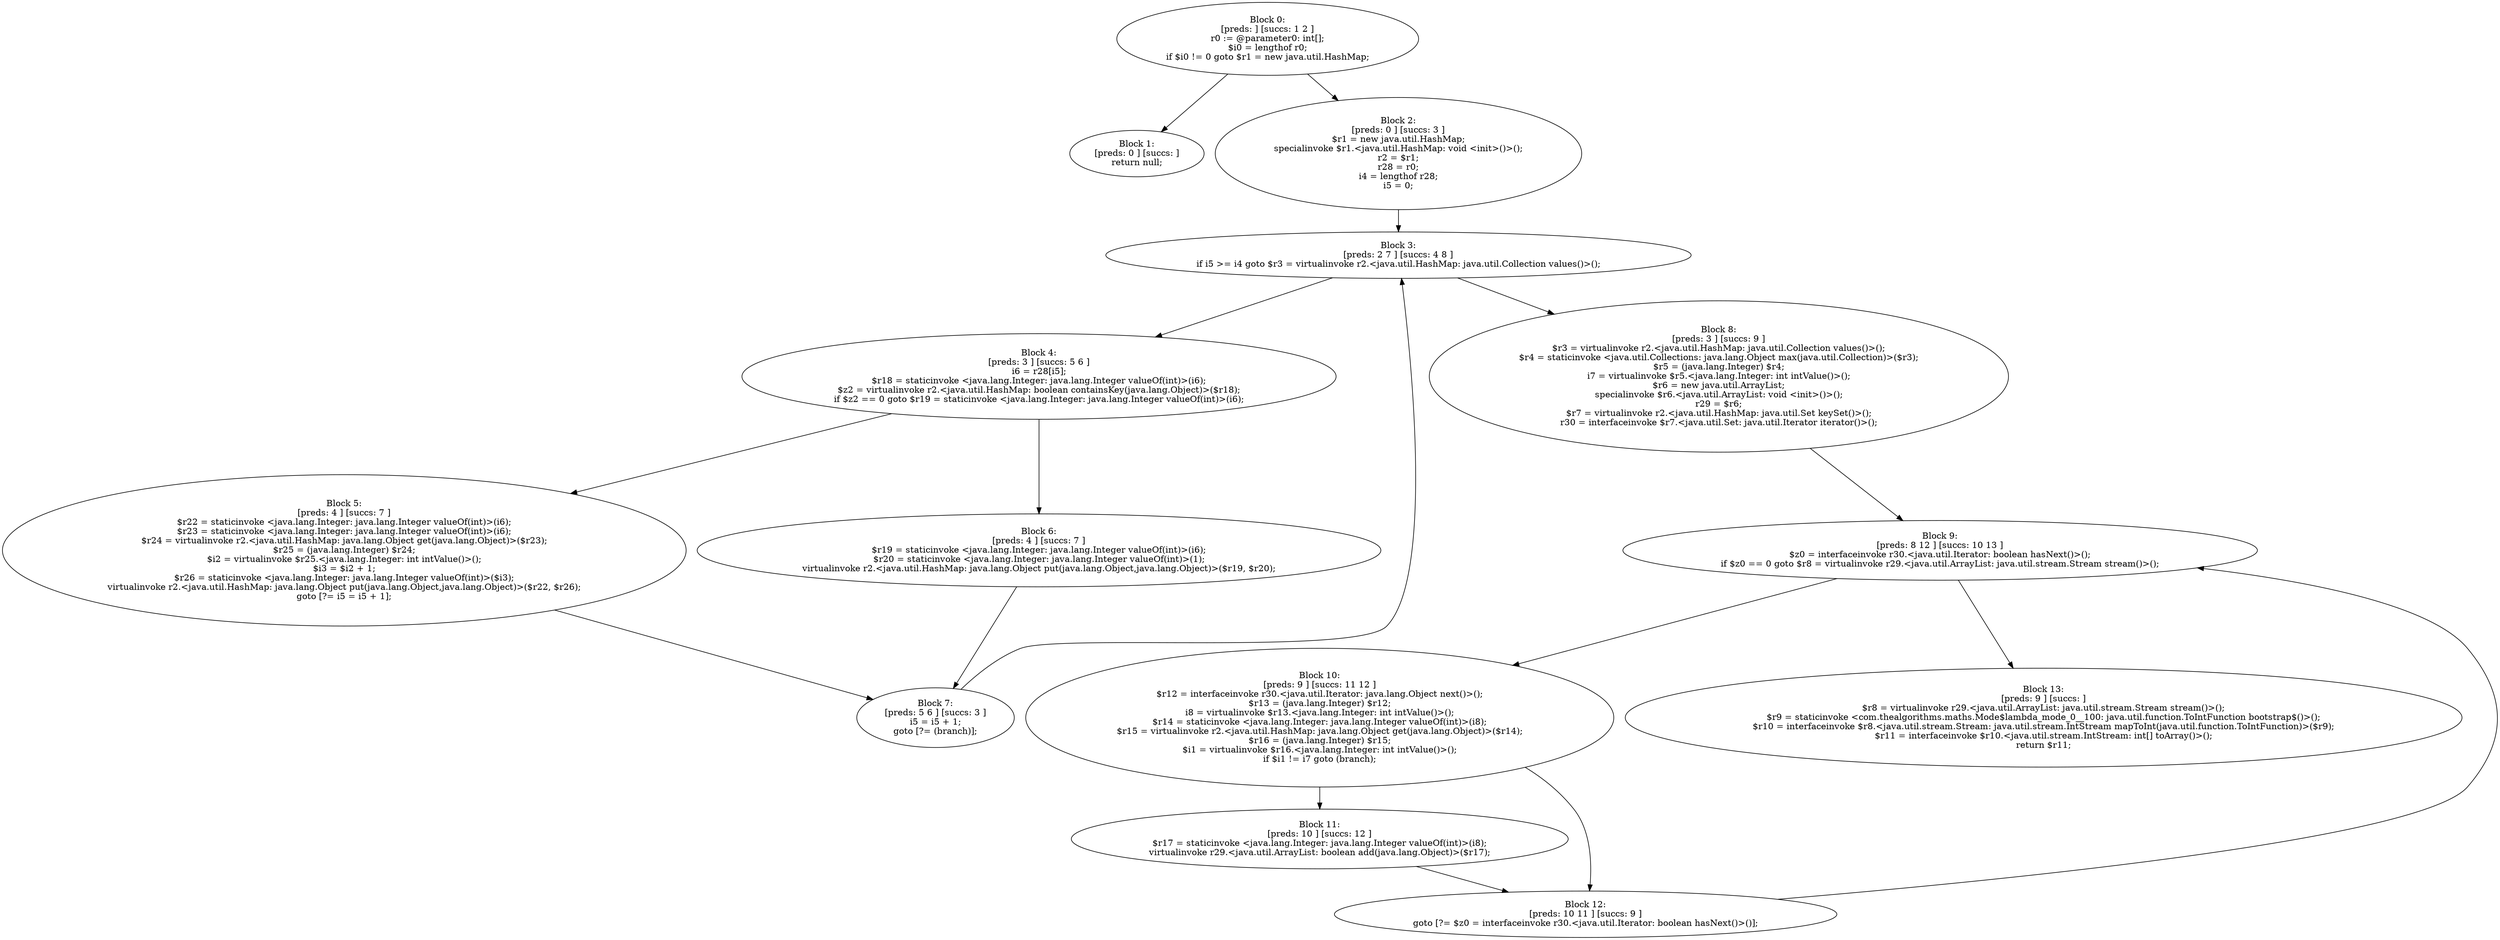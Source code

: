 digraph "unitGraph" {
    "Block 0:
[preds: ] [succs: 1 2 ]
r0 := @parameter0: int[];
$i0 = lengthof r0;
if $i0 != 0 goto $r1 = new java.util.HashMap;
"
    "Block 1:
[preds: 0 ] [succs: ]
return null;
"
    "Block 2:
[preds: 0 ] [succs: 3 ]
$r1 = new java.util.HashMap;
specialinvoke $r1.<java.util.HashMap: void <init>()>();
r2 = $r1;
r28 = r0;
i4 = lengthof r28;
i5 = 0;
"
    "Block 3:
[preds: 2 7 ] [succs: 4 8 ]
if i5 >= i4 goto $r3 = virtualinvoke r2.<java.util.HashMap: java.util.Collection values()>();
"
    "Block 4:
[preds: 3 ] [succs: 5 6 ]
i6 = r28[i5];
$r18 = staticinvoke <java.lang.Integer: java.lang.Integer valueOf(int)>(i6);
$z2 = virtualinvoke r2.<java.util.HashMap: boolean containsKey(java.lang.Object)>($r18);
if $z2 == 0 goto $r19 = staticinvoke <java.lang.Integer: java.lang.Integer valueOf(int)>(i6);
"
    "Block 5:
[preds: 4 ] [succs: 7 ]
$r22 = staticinvoke <java.lang.Integer: java.lang.Integer valueOf(int)>(i6);
$r23 = staticinvoke <java.lang.Integer: java.lang.Integer valueOf(int)>(i6);
$r24 = virtualinvoke r2.<java.util.HashMap: java.lang.Object get(java.lang.Object)>($r23);
$r25 = (java.lang.Integer) $r24;
$i2 = virtualinvoke $r25.<java.lang.Integer: int intValue()>();
$i3 = $i2 + 1;
$r26 = staticinvoke <java.lang.Integer: java.lang.Integer valueOf(int)>($i3);
virtualinvoke r2.<java.util.HashMap: java.lang.Object put(java.lang.Object,java.lang.Object)>($r22, $r26);
goto [?= i5 = i5 + 1];
"
    "Block 6:
[preds: 4 ] [succs: 7 ]
$r19 = staticinvoke <java.lang.Integer: java.lang.Integer valueOf(int)>(i6);
$r20 = staticinvoke <java.lang.Integer: java.lang.Integer valueOf(int)>(1);
virtualinvoke r2.<java.util.HashMap: java.lang.Object put(java.lang.Object,java.lang.Object)>($r19, $r20);
"
    "Block 7:
[preds: 5 6 ] [succs: 3 ]
i5 = i5 + 1;
goto [?= (branch)];
"
    "Block 8:
[preds: 3 ] [succs: 9 ]
$r3 = virtualinvoke r2.<java.util.HashMap: java.util.Collection values()>();
$r4 = staticinvoke <java.util.Collections: java.lang.Object max(java.util.Collection)>($r3);
$r5 = (java.lang.Integer) $r4;
i7 = virtualinvoke $r5.<java.lang.Integer: int intValue()>();
$r6 = new java.util.ArrayList;
specialinvoke $r6.<java.util.ArrayList: void <init>()>();
r29 = $r6;
$r7 = virtualinvoke r2.<java.util.HashMap: java.util.Set keySet()>();
r30 = interfaceinvoke $r7.<java.util.Set: java.util.Iterator iterator()>();
"
    "Block 9:
[preds: 8 12 ] [succs: 10 13 ]
$z0 = interfaceinvoke r30.<java.util.Iterator: boolean hasNext()>();
if $z0 == 0 goto $r8 = virtualinvoke r29.<java.util.ArrayList: java.util.stream.Stream stream()>();
"
    "Block 10:
[preds: 9 ] [succs: 11 12 ]
$r12 = interfaceinvoke r30.<java.util.Iterator: java.lang.Object next()>();
$r13 = (java.lang.Integer) $r12;
i8 = virtualinvoke $r13.<java.lang.Integer: int intValue()>();
$r14 = staticinvoke <java.lang.Integer: java.lang.Integer valueOf(int)>(i8);
$r15 = virtualinvoke r2.<java.util.HashMap: java.lang.Object get(java.lang.Object)>($r14);
$r16 = (java.lang.Integer) $r15;
$i1 = virtualinvoke $r16.<java.lang.Integer: int intValue()>();
if $i1 != i7 goto (branch);
"
    "Block 11:
[preds: 10 ] [succs: 12 ]
$r17 = staticinvoke <java.lang.Integer: java.lang.Integer valueOf(int)>(i8);
virtualinvoke r29.<java.util.ArrayList: boolean add(java.lang.Object)>($r17);
"
    "Block 12:
[preds: 10 11 ] [succs: 9 ]
goto [?= $z0 = interfaceinvoke r30.<java.util.Iterator: boolean hasNext()>()];
"
    "Block 13:
[preds: 9 ] [succs: ]
$r8 = virtualinvoke r29.<java.util.ArrayList: java.util.stream.Stream stream()>();
$r9 = staticinvoke <com.thealgorithms.maths.Mode$lambda_mode_0__100: java.util.function.ToIntFunction bootstrap$()>();
$r10 = interfaceinvoke $r8.<java.util.stream.Stream: java.util.stream.IntStream mapToInt(java.util.function.ToIntFunction)>($r9);
$r11 = interfaceinvoke $r10.<java.util.stream.IntStream: int[] toArray()>();
return $r11;
"
    "Block 0:
[preds: ] [succs: 1 2 ]
r0 := @parameter0: int[];
$i0 = lengthof r0;
if $i0 != 0 goto $r1 = new java.util.HashMap;
"->"Block 1:
[preds: 0 ] [succs: ]
return null;
";
    "Block 0:
[preds: ] [succs: 1 2 ]
r0 := @parameter0: int[];
$i0 = lengthof r0;
if $i0 != 0 goto $r1 = new java.util.HashMap;
"->"Block 2:
[preds: 0 ] [succs: 3 ]
$r1 = new java.util.HashMap;
specialinvoke $r1.<java.util.HashMap: void <init>()>();
r2 = $r1;
r28 = r0;
i4 = lengthof r28;
i5 = 0;
";
    "Block 2:
[preds: 0 ] [succs: 3 ]
$r1 = new java.util.HashMap;
specialinvoke $r1.<java.util.HashMap: void <init>()>();
r2 = $r1;
r28 = r0;
i4 = lengthof r28;
i5 = 0;
"->"Block 3:
[preds: 2 7 ] [succs: 4 8 ]
if i5 >= i4 goto $r3 = virtualinvoke r2.<java.util.HashMap: java.util.Collection values()>();
";
    "Block 3:
[preds: 2 7 ] [succs: 4 8 ]
if i5 >= i4 goto $r3 = virtualinvoke r2.<java.util.HashMap: java.util.Collection values()>();
"->"Block 4:
[preds: 3 ] [succs: 5 6 ]
i6 = r28[i5];
$r18 = staticinvoke <java.lang.Integer: java.lang.Integer valueOf(int)>(i6);
$z2 = virtualinvoke r2.<java.util.HashMap: boolean containsKey(java.lang.Object)>($r18);
if $z2 == 0 goto $r19 = staticinvoke <java.lang.Integer: java.lang.Integer valueOf(int)>(i6);
";
    "Block 3:
[preds: 2 7 ] [succs: 4 8 ]
if i5 >= i4 goto $r3 = virtualinvoke r2.<java.util.HashMap: java.util.Collection values()>();
"->"Block 8:
[preds: 3 ] [succs: 9 ]
$r3 = virtualinvoke r2.<java.util.HashMap: java.util.Collection values()>();
$r4 = staticinvoke <java.util.Collections: java.lang.Object max(java.util.Collection)>($r3);
$r5 = (java.lang.Integer) $r4;
i7 = virtualinvoke $r5.<java.lang.Integer: int intValue()>();
$r6 = new java.util.ArrayList;
specialinvoke $r6.<java.util.ArrayList: void <init>()>();
r29 = $r6;
$r7 = virtualinvoke r2.<java.util.HashMap: java.util.Set keySet()>();
r30 = interfaceinvoke $r7.<java.util.Set: java.util.Iterator iterator()>();
";
    "Block 4:
[preds: 3 ] [succs: 5 6 ]
i6 = r28[i5];
$r18 = staticinvoke <java.lang.Integer: java.lang.Integer valueOf(int)>(i6);
$z2 = virtualinvoke r2.<java.util.HashMap: boolean containsKey(java.lang.Object)>($r18);
if $z2 == 0 goto $r19 = staticinvoke <java.lang.Integer: java.lang.Integer valueOf(int)>(i6);
"->"Block 5:
[preds: 4 ] [succs: 7 ]
$r22 = staticinvoke <java.lang.Integer: java.lang.Integer valueOf(int)>(i6);
$r23 = staticinvoke <java.lang.Integer: java.lang.Integer valueOf(int)>(i6);
$r24 = virtualinvoke r2.<java.util.HashMap: java.lang.Object get(java.lang.Object)>($r23);
$r25 = (java.lang.Integer) $r24;
$i2 = virtualinvoke $r25.<java.lang.Integer: int intValue()>();
$i3 = $i2 + 1;
$r26 = staticinvoke <java.lang.Integer: java.lang.Integer valueOf(int)>($i3);
virtualinvoke r2.<java.util.HashMap: java.lang.Object put(java.lang.Object,java.lang.Object)>($r22, $r26);
goto [?= i5 = i5 + 1];
";
    "Block 4:
[preds: 3 ] [succs: 5 6 ]
i6 = r28[i5];
$r18 = staticinvoke <java.lang.Integer: java.lang.Integer valueOf(int)>(i6);
$z2 = virtualinvoke r2.<java.util.HashMap: boolean containsKey(java.lang.Object)>($r18);
if $z2 == 0 goto $r19 = staticinvoke <java.lang.Integer: java.lang.Integer valueOf(int)>(i6);
"->"Block 6:
[preds: 4 ] [succs: 7 ]
$r19 = staticinvoke <java.lang.Integer: java.lang.Integer valueOf(int)>(i6);
$r20 = staticinvoke <java.lang.Integer: java.lang.Integer valueOf(int)>(1);
virtualinvoke r2.<java.util.HashMap: java.lang.Object put(java.lang.Object,java.lang.Object)>($r19, $r20);
";
    "Block 5:
[preds: 4 ] [succs: 7 ]
$r22 = staticinvoke <java.lang.Integer: java.lang.Integer valueOf(int)>(i6);
$r23 = staticinvoke <java.lang.Integer: java.lang.Integer valueOf(int)>(i6);
$r24 = virtualinvoke r2.<java.util.HashMap: java.lang.Object get(java.lang.Object)>($r23);
$r25 = (java.lang.Integer) $r24;
$i2 = virtualinvoke $r25.<java.lang.Integer: int intValue()>();
$i3 = $i2 + 1;
$r26 = staticinvoke <java.lang.Integer: java.lang.Integer valueOf(int)>($i3);
virtualinvoke r2.<java.util.HashMap: java.lang.Object put(java.lang.Object,java.lang.Object)>($r22, $r26);
goto [?= i5 = i5 + 1];
"->"Block 7:
[preds: 5 6 ] [succs: 3 ]
i5 = i5 + 1;
goto [?= (branch)];
";
    "Block 6:
[preds: 4 ] [succs: 7 ]
$r19 = staticinvoke <java.lang.Integer: java.lang.Integer valueOf(int)>(i6);
$r20 = staticinvoke <java.lang.Integer: java.lang.Integer valueOf(int)>(1);
virtualinvoke r2.<java.util.HashMap: java.lang.Object put(java.lang.Object,java.lang.Object)>($r19, $r20);
"->"Block 7:
[preds: 5 6 ] [succs: 3 ]
i5 = i5 + 1;
goto [?= (branch)];
";
    "Block 7:
[preds: 5 6 ] [succs: 3 ]
i5 = i5 + 1;
goto [?= (branch)];
"->"Block 3:
[preds: 2 7 ] [succs: 4 8 ]
if i5 >= i4 goto $r3 = virtualinvoke r2.<java.util.HashMap: java.util.Collection values()>();
";
    "Block 8:
[preds: 3 ] [succs: 9 ]
$r3 = virtualinvoke r2.<java.util.HashMap: java.util.Collection values()>();
$r4 = staticinvoke <java.util.Collections: java.lang.Object max(java.util.Collection)>($r3);
$r5 = (java.lang.Integer) $r4;
i7 = virtualinvoke $r5.<java.lang.Integer: int intValue()>();
$r6 = new java.util.ArrayList;
specialinvoke $r6.<java.util.ArrayList: void <init>()>();
r29 = $r6;
$r7 = virtualinvoke r2.<java.util.HashMap: java.util.Set keySet()>();
r30 = interfaceinvoke $r7.<java.util.Set: java.util.Iterator iterator()>();
"->"Block 9:
[preds: 8 12 ] [succs: 10 13 ]
$z0 = interfaceinvoke r30.<java.util.Iterator: boolean hasNext()>();
if $z0 == 0 goto $r8 = virtualinvoke r29.<java.util.ArrayList: java.util.stream.Stream stream()>();
";
    "Block 9:
[preds: 8 12 ] [succs: 10 13 ]
$z0 = interfaceinvoke r30.<java.util.Iterator: boolean hasNext()>();
if $z0 == 0 goto $r8 = virtualinvoke r29.<java.util.ArrayList: java.util.stream.Stream stream()>();
"->"Block 10:
[preds: 9 ] [succs: 11 12 ]
$r12 = interfaceinvoke r30.<java.util.Iterator: java.lang.Object next()>();
$r13 = (java.lang.Integer) $r12;
i8 = virtualinvoke $r13.<java.lang.Integer: int intValue()>();
$r14 = staticinvoke <java.lang.Integer: java.lang.Integer valueOf(int)>(i8);
$r15 = virtualinvoke r2.<java.util.HashMap: java.lang.Object get(java.lang.Object)>($r14);
$r16 = (java.lang.Integer) $r15;
$i1 = virtualinvoke $r16.<java.lang.Integer: int intValue()>();
if $i1 != i7 goto (branch);
";
    "Block 9:
[preds: 8 12 ] [succs: 10 13 ]
$z0 = interfaceinvoke r30.<java.util.Iterator: boolean hasNext()>();
if $z0 == 0 goto $r8 = virtualinvoke r29.<java.util.ArrayList: java.util.stream.Stream stream()>();
"->"Block 13:
[preds: 9 ] [succs: ]
$r8 = virtualinvoke r29.<java.util.ArrayList: java.util.stream.Stream stream()>();
$r9 = staticinvoke <com.thealgorithms.maths.Mode$lambda_mode_0__100: java.util.function.ToIntFunction bootstrap$()>();
$r10 = interfaceinvoke $r8.<java.util.stream.Stream: java.util.stream.IntStream mapToInt(java.util.function.ToIntFunction)>($r9);
$r11 = interfaceinvoke $r10.<java.util.stream.IntStream: int[] toArray()>();
return $r11;
";
    "Block 10:
[preds: 9 ] [succs: 11 12 ]
$r12 = interfaceinvoke r30.<java.util.Iterator: java.lang.Object next()>();
$r13 = (java.lang.Integer) $r12;
i8 = virtualinvoke $r13.<java.lang.Integer: int intValue()>();
$r14 = staticinvoke <java.lang.Integer: java.lang.Integer valueOf(int)>(i8);
$r15 = virtualinvoke r2.<java.util.HashMap: java.lang.Object get(java.lang.Object)>($r14);
$r16 = (java.lang.Integer) $r15;
$i1 = virtualinvoke $r16.<java.lang.Integer: int intValue()>();
if $i1 != i7 goto (branch);
"->"Block 11:
[preds: 10 ] [succs: 12 ]
$r17 = staticinvoke <java.lang.Integer: java.lang.Integer valueOf(int)>(i8);
virtualinvoke r29.<java.util.ArrayList: boolean add(java.lang.Object)>($r17);
";
    "Block 10:
[preds: 9 ] [succs: 11 12 ]
$r12 = interfaceinvoke r30.<java.util.Iterator: java.lang.Object next()>();
$r13 = (java.lang.Integer) $r12;
i8 = virtualinvoke $r13.<java.lang.Integer: int intValue()>();
$r14 = staticinvoke <java.lang.Integer: java.lang.Integer valueOf(int)>(i8);
$r15 = virtualinvoke r2.<java.util.HashMap: java.lang.Object get(java.lang.Object)>($r14);
$r16 = (java.lang.Integer) $r15;
$i1 = virtualinvoke $r16.<java.lang.Integer: int intValue()>();
if $i1 != i7 goto (branch);
"->"Block 12:
[preds: 10 11 ] [succs: 9 ]
goto [?= $z0 = interfaceinvoke r30.<java.util.Iterator: boolean hasNext()>()];
";
    "Block 11:
[preds: 10 ] [succs: 12 ]
$r17 = staticinvoke <java.lang.Integer: java.lang.Integer valueOf(int)>(i8);
virtualinvoke r29.<java.util.ArrayList: boolean add(java.lang.Object)>($r17);
"->"Block 12:
[preds: 10 11 ] [succs: 9 ]
goto [?= $z0 = interfaceinvoke r30.<java.util.Iterator: boolean hasNext()>()];
";
    "Block 12:
[preds: 10 11 ] [succs: 9 ]
goto [?= $z0 = interfaceinvoke r30.<java.util.Iterator: boolean hasNext()>()];
"->"Block 9:
[preds: 8 12 ] [succs: 10 13 ]
$z0 = interfaceinvoke r30.<java.util.Iterator: boolean hasNext()>();
if $z0 == 0 goto $r8 = virtualinvoke r29.<java.util.ArrayList: java.util.stream.Stream stream()>();
";
}
